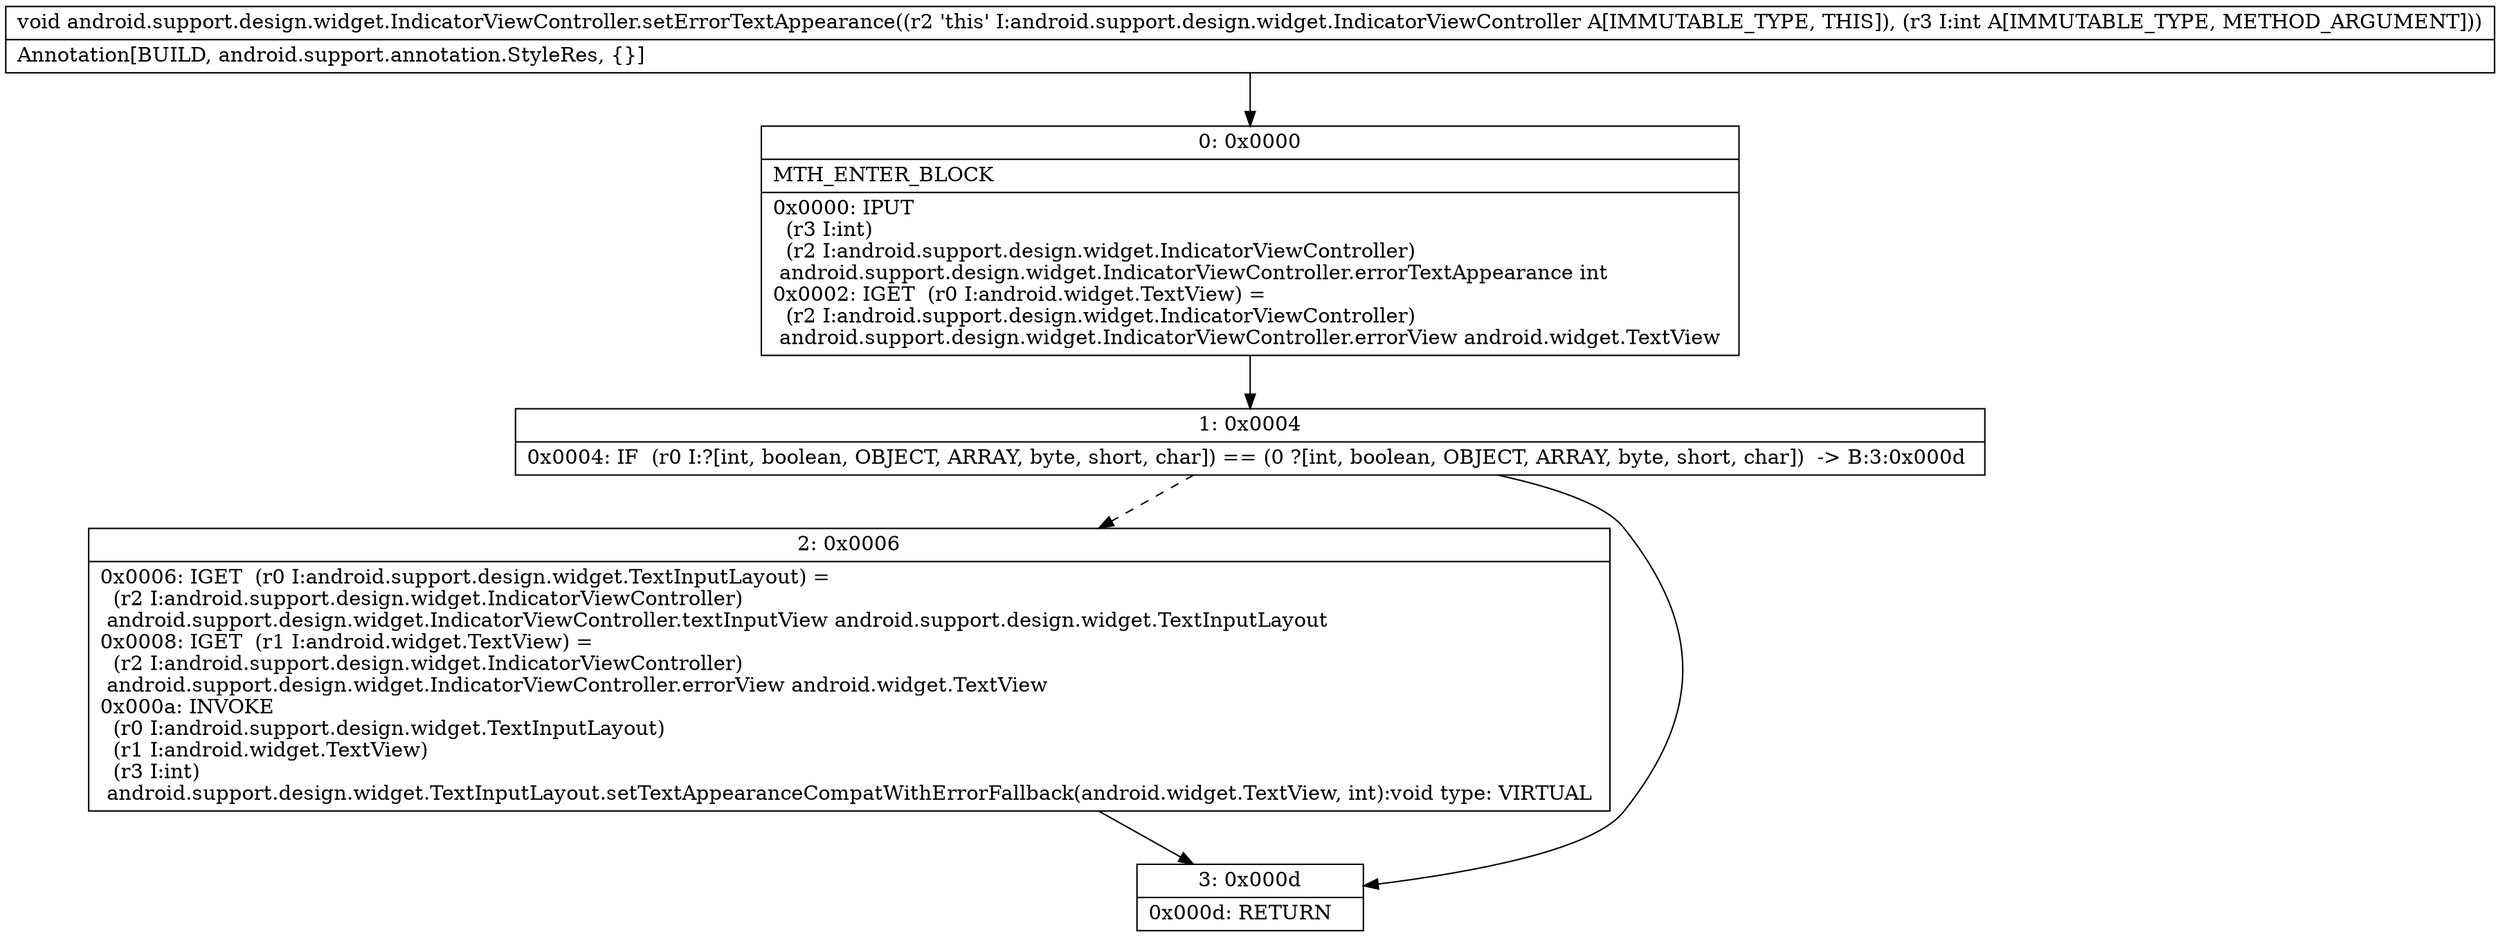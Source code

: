 digraph "CFG forandroid.support.design.widget.IndicatorViewController.setErrorTextAppearance(I)V" {
Node_0 [shape=record,label="{0\:\ 0x0000|MTH_ENTER_BLOCK\l|0x0000: IPUT  \l  (r3 I:int)\l  (r2 I:android.support.design.widget.IndicatorViewController)\l android.support.design.widget.IndicatorViewController.errorTextAppearance int \l0x0002: IGET  (r0 I:android.widget.TextView) = \l  (r2 I:android.support.design.widget.IndicatorViewController)\l android.support.design.widget.IndicatorViewController.errorView android.widget.TextView \l}"];
Node_1 [shape=record,label="{1\:\ 0x0004|0x0004: IF  (r0 I:?[int, boolean, OBJECT, ARRAY, byte, short, char]) == (0 ?[int, boolean, OBJECT, ARRAY, byte, short, char])  \-\> B:3:0x000d \l}"];
Node_2 [shape=record,label="{2\:\ 0x0006|0x0006: IGET  (r0 I:android.support.design.widget.TextInputLayout) = \l  (r2 I:android.support.design.widget.IndicatorViewController)\l android.support.design.widget.IndicatorViewController.textInputView android.support.design.widget.TextInputLayout \l0x0008: IGET  (r1 I:android.widget.TextView) = \l  (r2 I:android.support.design.widget.IndicatorViewController)\l android.support.design.widget.IndicatorViewController.errorView android.widget.TextView \l0x000a: INVOKE  \l  (r0 I:android.support.design.widget.TextInputLayout)\l  (r1 I:android.widget.TextView)\l  (r3 I:int)\l android.support.design.widget.TextInputLayout.setTextAppearanceCompatWithErrorFallback(android.widget.TextView, int):void type: VIRTUAL \l}"];
Node_3 [shape=record,label="{3\:\ 0x000d|0x000d: RETURN   \l}"];
MethodNode[shape=record,label="{void android.support.design.widget.IndicatorViewController.setErrorTextAppearance((r2 'this' I:android.support.design.widget.IndicatorViewController A[IMMUTABLE_TYPE, THIS]), (r3 I:int A[IMMUTABLE_TYPE, METHOD_ARGUMENT]))  | Annotation[BUILD, android.support.annotation.StyleRes, \{\}]\l}"];
MethodNode -> Node_0;
Node_0 -> Node_1;
Node_1 -> Node_2[style=dashed];
Node_1 -> Node_3;
Node_2 -> Node_3;
}

